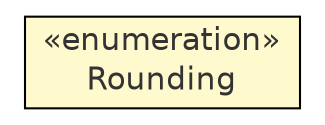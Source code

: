 #!/usr/local/bin/dot
#
# Class diagram 
# Generated by UmlGraph version 4.8 (http://www.spinellis.gr/sw/umlgraph)
#

digraph G {
	edge [fontname="Helvetica",fontsize=10,labelfontname="Helvetica",labelfontsize=10];
	node [fontname="Helvetica",fontsize=10,shape=plaintext];
	rankdir=LR;
	ranksep=1;
	// com.xuggle.xuggler.IRational.Rounding
	c10076 [label=<<table border="0" cellborder="1" cellspacing="0" cellpadding="2" port="p" bgcolor="lemonChiffon" href="./IRational.Rounding.html">
		<tr><td><table border="0" cellspacing="0" cellpadding="1">
			<tr><td> &laquo;enumeration&raquo; </td></tr>
			<tr><td> Rounding </td></tr>
		</table></td></tr>
		</table>>, fontname="Helvetica", fontcolor="grey20", fontsize=15.0];
}

